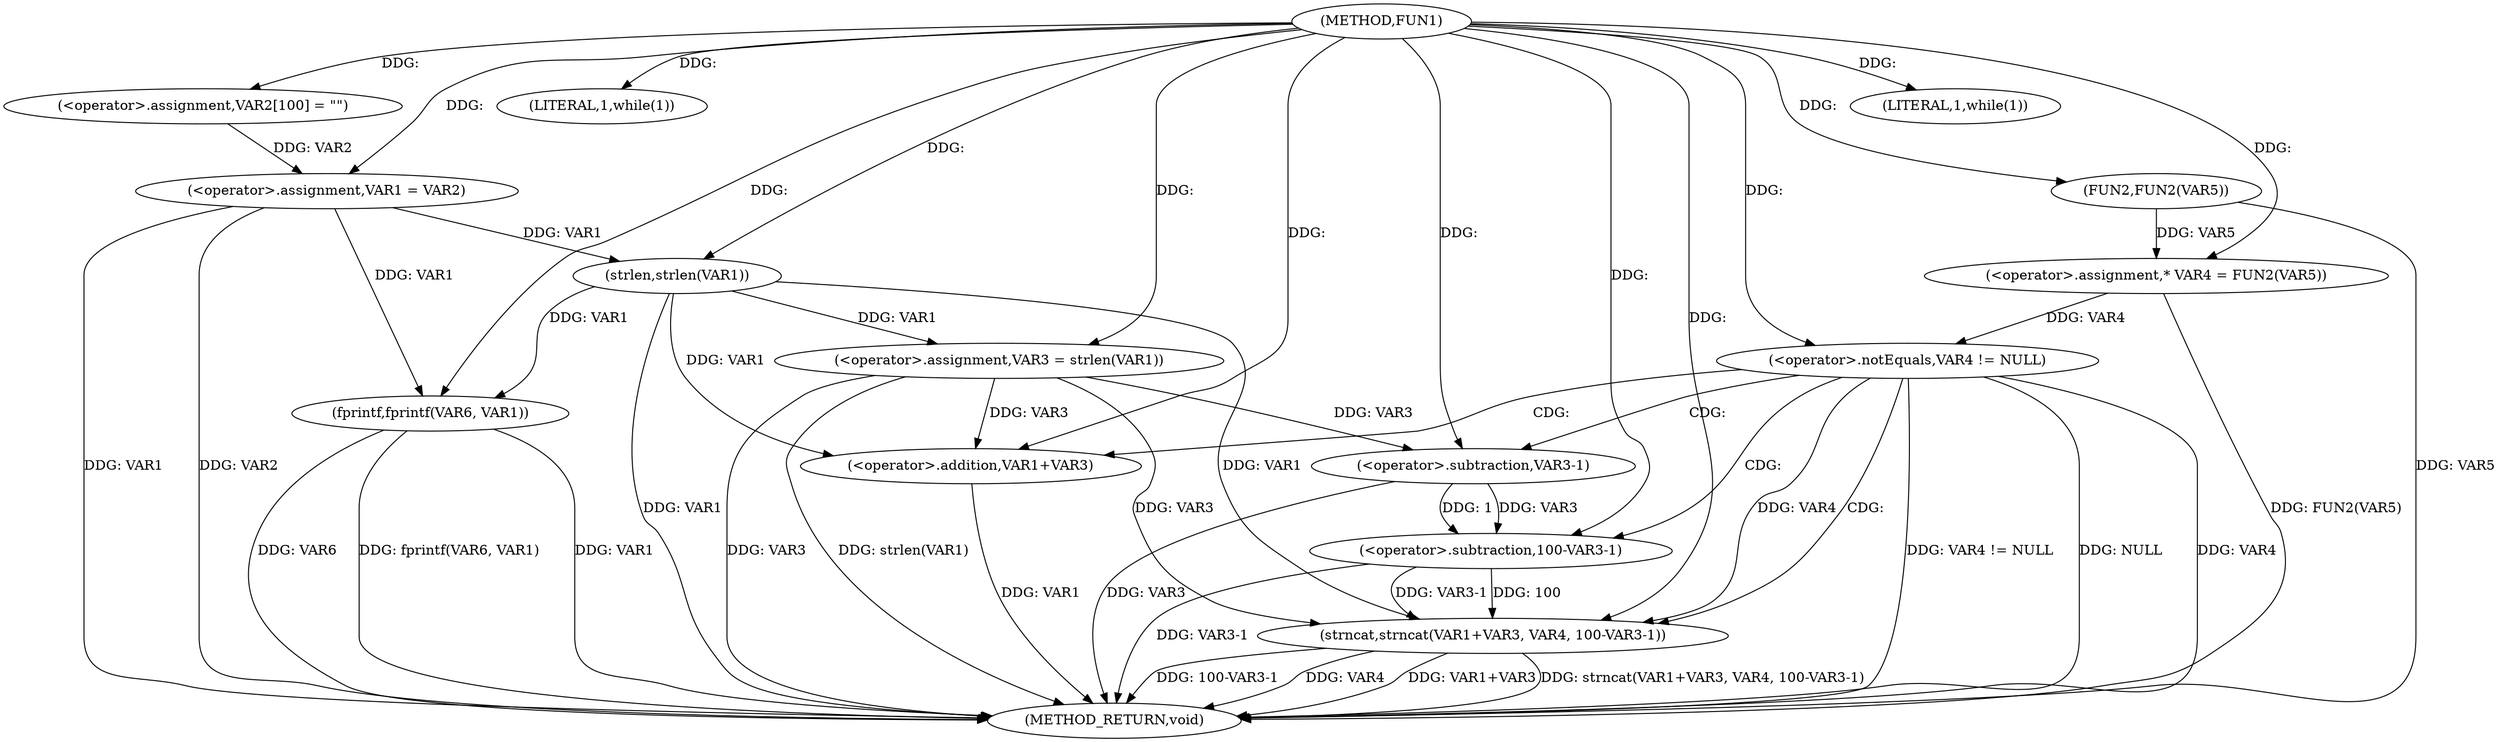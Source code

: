 digraph FUN1 {  
"1000100" [label = "(METHOD,FUN1)" ]
"1000147" [label = "(METHOD_RETURN,void)" ]
"1000104" [label = "(<operator>.assignment,VAR2[100] = \"\")" ]
"1000107" [label = "(<operator>.assignment,VAR1 = VAR2)" ]
"1000111" [label = "(LITERAL,1,while(1))" ]
"1000115" [label = "(<operator>.assignment,VAR3 = strlen(VAR1))" ]
"1000117" [label = "(strlen,strlen(VAR1))" ]
"1000120" [label = "(<operator>.assignment,* VAR4 = FUN2(VAR5))" ]
"1000122" [label = "(FUN2,FUN2(VAR5))" ]
"1000125" [label = "(<operator>.notEquals,VAR4 != NULL)" ]
"1000129" [label = "(strncat,strncat(VAR1+VAR3, VAR4, 100-VAR3-1))" ]
"1000130" [label = "(<operator>.addition,VAR1+VAR3)" ]
"1000134" [label = "(<operator>.subtraction,100-VAR3-1)" ]
"1000136" [label = "(<operator>.subtraction,VAR3-1)" ]
"1000141" [label = "(LITERAL,1,while(1))" ]
"1000143" [label = "(fprintf,fprintf(VAR6, VAR1))" ]
  "1000115" -> "1000147"  [ label = "DDG: strlen(VAR1)"] 
  "1000125" -> "1000147"  [ label = "DDG: VAR4 != NULL"] 
  "1000107" -> "1000147"  [ label = "DDG: VAR1"] 
  "1000122" -> "1000147"  [ label = "DDG: VAR5"] 
  "1000125" -> "1000147"  [ label = "DDG: NULL"] 
  "1000117" -> "1000147"  [ label = "DDG: VAR1"] 
  "1000129" -> "1000147"  [ label = "DDG: VAR4"] 
  "1000115" -> "1000147"  [ label = "DDG: VAR3"] 
  "1000130" -> "1000147"  [ label = "DDG: VAR1"] 
  "1000129" -> "1000147"  [ label = "DDG: VAR1+VAR3"] 
  "1000125" -> "1000147"  [ label = "DDG: VAR4"] 
  "1000129" -> "1000147"  [ label = "DDG: strncat(VAR1+VAR3, VAR4, 100-VAR3-1)"] 
  "1000143" -> "1000147"  [ label = "DDG: VAR6"] 
  "1000129" -> "1000147"  [ label = "DDG: 100-VAR3-1"] 
  "1000143" -> "1000147"  [ label = "DDG: fprintf(VAR6, VAR1)"] 
  "1000134" -> "1000147"  [ label = "DDG: VAR3-1"] 
  "1000120" -> "1000147"  [ label = "DDG: FUN2(VAR5)"] 
  "1000143" -> "1000147"  [ label = "DDG: VAR1"] 
  "1000136" -> "1000147"  [ label = "DDG: VAR3"] 
  "1000107" -> "1000147"  [ label = "DDG: VAR2"] 
  "1000100" -> "1000104"  [ label = "DDG: "] 
  "1000104" -> "1000107"  [ label = "DDG: VAR2"] 
  "1000100" -> "1000107"  [ label = "DDG: "] 
  "1000100" -> "1000111"  [ label = "DDG: "] 
  "1000117" -> "1000115"  [ label = "DDG: VAR1"] 
  "1000100" -> "1000115"  [ label = "DDG: "] 
  "1000107" -> "1000117"  [ label = "DDG: VAR1"] 
  "1000100" -> "1000117"  [ label = "DDG: "] 
  "1000122" -> "1000120"  [ label = "DDG: VAR5"] 
  "1000100" -> "1000120"  [ label = "DDG: "] 
  "1000100" -> "1000122"  [ label = "DDG: "] 
  "1000120" -> "1000125"  [ label = "DDG: VAR4"] 
  "1000100" -> "1000125"  [ label = "DDG: "] 
  "1000117" -> "1000129"  [ label = "DDG: VAR1"] 
  "1000100" -> "1000129"  [ label = "DDG: "] 
  "1000115" -> "1000129"  [ label = "DDG: VAR3"] 
  "1000117" -> "1000130"  [ label = "DDG: VAR1"] 
  "1000100" -> "1000130"  [ label = "DDG: "] 
  "1000115" -> "1000130"  [ label = "DDG: VAR3"] 
  "1000125" -> "1000129"  [ label = "DDG: VAR4"] 
  "1000134" -> "1000129"  [ label = "DDG: 100"] 
  "1000134" -> "1000129"  [ label = "DDG: VAR3-1"] 
  "1000100" -> "1000134"  [ label = "DDG: "] 
  "1000136" -> "1000134"  [ label = "DDG: VAR3"] 
  "1000136" -> "1000134"  [ label = "DDG: 1"] 
  "1000100" -> "1000136"  [ label = "DDG: "] 
  "1000115" -> "1000136"  [ label = "DDG: VAR3"] 
  "1000100" -> "1000141"  [ label = "DDG: "] 
  "1000100" -> "1000143"  [ label = "DDG: "] 
  "1000107" -> "1000143"  [ label = "DDG: VAR1"] 
  "1000117" -> "1000143"  [ label = "DDG: VAR1"] 
  "1000125" -> "1000129"  [ label = "CDG: "] 
  "1000125" -> "1000130"  [ label = "CDG: "] 
  "1000125" -> "1000136"  [ label = "CDG: "] 
  "1000125" -> "1000134"  [ label = "CDG: "] 
}
